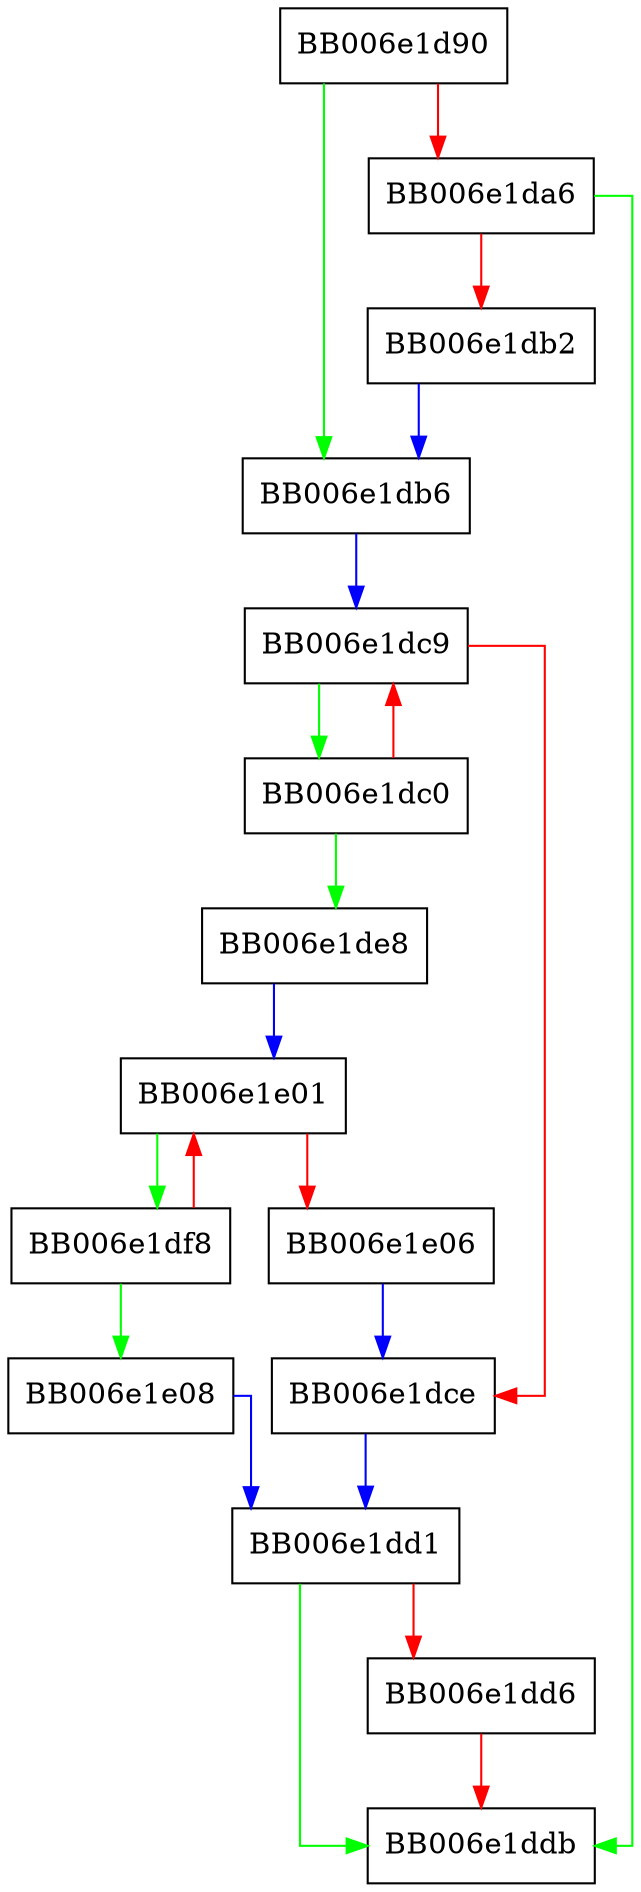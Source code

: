 digraph drbg_hmac_verify_zeroization {
  node [shape="box"];
  graph [splines=ortho];
  BB006e1d90 -> BB006e1db6 [color="green"];
  BB006e1d90 -> BB006e1da6 [color="red"];
  BB006e1da6 -> BB006e1ddb [color="green"];
  BB006e1da6 -> BB006e1db2 [color="red"];
  BB006e1db2 -> BB006e1db6 [color="blue"];
  BB006e1db6 -> BB006e1dc9 [color="blue"];
  BB006e1dc0 -> BB006e1de8 [color="green"];
  BB006e1dc0 -> BB006e1dc9 [color="red"];
  BB006e1dc9 -> BB006e1dc0 [color="green"];
  BB006e1dc9 -> BB006e1dce [color="red"];
  BB006e1dce -> BB006e1dd1 [color="blue"];
  BB006e1dd1 -> BB006e1ddb [color="green"];
  BB006e1dd1 -> BB006e1dd6 [color="red"];
  BB006e1dd6 -> BB006e1ddb [color="red"];
  BB006e1de8 -> BB006e1e01 [color="blue"];
  BB006e1df8 -> BB006e1e08 [color="green"];
  BB006e1df8 -> BB006e1e01 [color="red"];
  BB006e1e01 -> BB006e1df8 [color="green"];
  BB006e1e01 -> BB006e1e06 [color="red"];
  BB006e1e06 -> BB006e1dce [color="blue"];
  BB006e1e08 -> BB006e1dd1 [color="blue"];
}